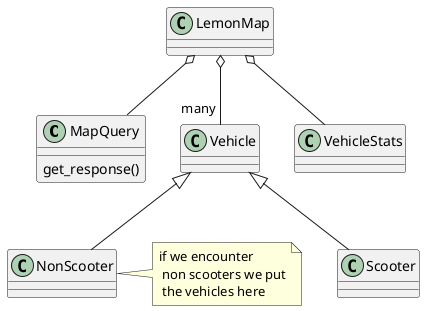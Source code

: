 @startuml
'https://plantuml.com/class-diagram

class MapQuery {
    get_response()
}
class LemonMap

class Vehicle
class Scooter
class NonScooter

note right: if we encounter \n non scooters we put\n the vehicles here

class VehicleStats

Vehicle <|-- Scooter
Vehicle <|-- NonScooter

LemonMap o-- VehicleStats
LemonMap o-- "many" Vehicle
LemonMap o-- MapQuery

@enduml

